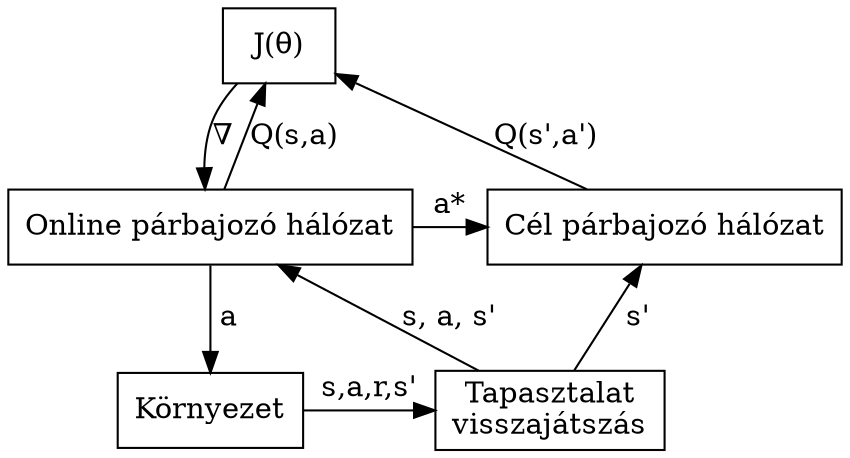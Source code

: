 digraph dql {
    graph[dpi=300]
    //rankdir="LR"

    cost [label="J(θ)", shape="rectangle"]
    replay [label="Tapasztalat\nvisszajátszás", shape="rectangle"]
    env [label="Környezet", shape="rectangle"]
    qnet1 [label="Online párbajozó hálózat", shape="rectangle"]
    qnet2 [label="Cél párbajozó hálózat", shape="rectangle"]

    {rank="same"; qnet1 qnet2}
    {rank="max"; replay env}

    replay -> qnet1 [label="s, a, s'"]
    replay -> qnet2 [label=" s'"]
    qnet1 -> qnet2 [label="a*"]
    qnet2 -> cost [label="Q(s',a')"]
    qnet1 -> cost [label="Q(s,a)"]
    cost -> qnet1 [label="∇"]
    qnet1 -> env [label=" a"]
    env -> replay [label="s,a,r,s'"]
}
